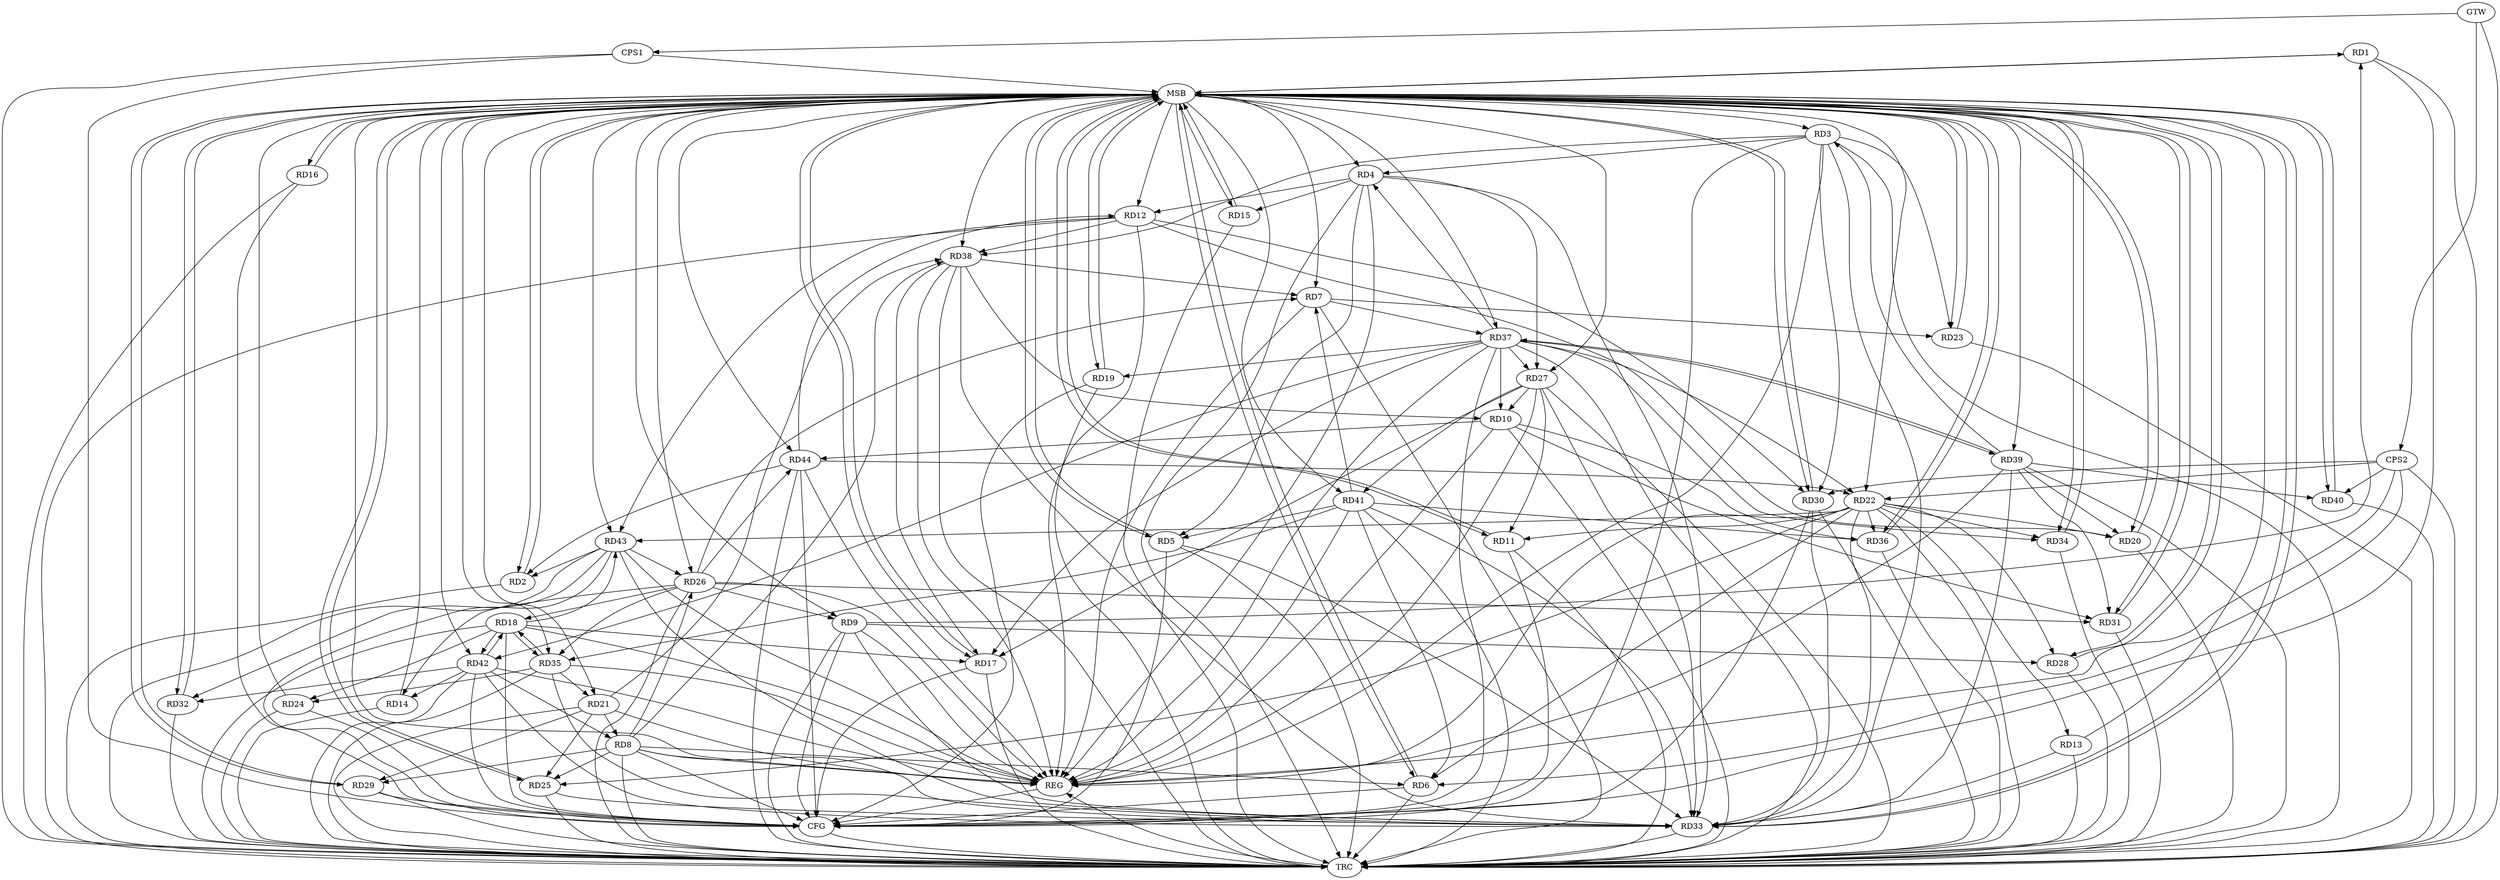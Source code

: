strict digraph G {
  RD1 [ label="RD1" ];
  RD2 [ label="RD2" ];
  RD3 [ label="RD3" ];
  RD4 [ label="RD4" ];
  RD5 [ label="RD5" ];
  RD6 [ label="RD6" ];
  RD7 [ label="RD7" ];
  RD8 [ label="RD8" ];
  RD9 [ label="RD9" ];
  RD10 [ label="RD10" ];
  RD11 [ label="RD11" ];
  RD12 [ label="RD12" ];
  RD13 [ label="RD13" ];
  RD14 [ label="RD14" ];
  RD15 [ label="RD15" ];
  RD16 [ label="RD16" ];
  RD17 [ label="RD17" ];
  RD18 [ label="RD18" ];
  RD19 [ label="RD19" ];
  RD20 [ label="RD20" ];
  RD21 [ label="RD21" ];
  RD22 [ label="RD22" ];
  RD23 [ label="RD23" ];
  RD24 [ label="RD24" ];
  RD25 [ label="RD25" ];
  RD26 [ label="RD26" ];
  RD27 [ label="RD27" ];
  RD28 [ label="RD28" ];
  RD29 [ label="RD29" ];
  RD30 [ label="RD30" ];
  RD31 [ label="RD31" ];
  RD32 [ label="RD32" ];
  RD33 [ label="RD33" ];
  RD34 [ label="RD34" ];
  RD35 [ label="RD35" ];
  RD36 [ label="RD36" ];
  RD37 [ label="RD37" ];
  RD38 [ label="RD38" ];
  RD39 [ label="RD39" ];
  RD40 [ label="RD40" ];
  RD41 [ label="RD41" ];
  RD42 [ label="RD42" ];
  RD43 [ label="RD43" ];
  RD44 [ label="RD44" ];
  CPS1 [ label="CPS1" ];
  CPS2 [ label="CPS2" ];
  GTW [ label="GTW" ];
  REG [ label="REG" ];
  MSB [ label="MSB" ];
  CFG [ label="CFG" ];
  TRC [ label="TRC" ];
  RD9 -> RD1;
  RD43 -> RD2;
  RD44 -> RD2;
  RD3 -> RD4;
  RD3 -> RD23;
  RD3 -> RD30;
  RD3 -> RD33;
  RD3 -> RD38;
  RD39 -> RD3;
  RD4 -> RD5;
  RD4 -> RD12;
  RD4 -> RD15;
  RD4 -> RD27;
  RD4 -> RD33;
  RD37 -> RD4;
  RD41 -> RD5;
  RD8 -> RD6;
  RD22 -> RD6;
  RD41 -> RD6;
  RD7 -> RD23;
  RD26 -> RD7;
  RD7 -> RD37;
  RD38 -> RD7;
  RD41 -> RD7;
  RD21 -> RD8;
  RD8 -> RD25;
  RD8 -> RD26;
  RD8 -> RD29;
  RD8 -> RD33;
  RD8 -> RD38;
  RD42 -> RD8;
  RD26 -> RD9;
  RD9 -> RD28;
  RD27 -> RD10;
  RD10 -> RD31;
  RD10 -> RD36;
  RD37 -> RD10;
  RD38 -> RD10;
  RD10 -> RD44;
  RD22 -> RD11;
  RD27 -> RD11;
  RD12 -> RD20;
  RD12 -> RD30;
  RD12 -> RD38;
  RD12 -> RD43;
  RD44 -> RD12;
  RD22 -> RD13;
  RD26 -> RD14;
  RD42 -> RD14;
  RD18 -> RD17;
  RD27 -> RD17;
  RD37 -> RD17;
  RD38 -> RD17;
  RD18 -> RD24;
  RD26 -> RD18;
  RD18 -> RD35;
  RD35 -> RD18;
  RD18 -> RD42;
  RD42 -> RD18;
  RD18 -> RD43;
  RD37 -> RD19;
  RD22 -> RD20;
  RD39 -> RD20;
  RD21 -> RD25;
  RD21 -> RD29;
  RD35 -> RD21;
  RD21 -> RD38;
  RD22 -> RD25;
  RD22 -> RD28;
  RD22 -> RD33;
  RD22 -> RD34;
  RD22 -> RD36;
  RD37 -> RD22;
  RD22 -> RD43;
  RD44 -> RD22;
  RD35 -> RD24;
  RD26 -> RD31;
  RD26 -> RD35;
  RD43 -> RD26;
  RD26 -> RD44;
  RD27 -> RD33;
  RD37 -> RD27;
  RD27 -> RD41;
  RD39 -> RD31;
  RD42 -> RD32;
  RD43 -> RD32;
  RD42 -> RD33;
  RD37 -> RD34;
  RD41 -> RD35;
  RD41 -> RD36;
  RD37 -> RD39;
  RD39 -> RD37;
  RD37 -> RD42;
  RD39 -> RD40;
  CPS2 -> RD6;
  CPS2 -> RD22;
  CPS2 -> RD30;
  CPS2 -> RD40;
  GTW -> CPS1;
  GTW -> CPS2;
  RD3 -> REG;
  RD4 -> REG;
  RD7 -> REG;
  RD8 -> REG;
  RD9 -> REG;
  RD10 -> REG;
  RD12 -> REG;
  RD18 -> REG;
  RD21 -> REG;
  RD22 -> REG;
  RD26 -> REG;
  RD27 -> REG;
  RD35 -> REG;
  RD37 -> REG;
  RD38 -> REG;
  RD39 -> REG;
  RD41 -> REG;
  RD42 -> REG;
  RD43 -> REG;
  RD44 -> REG;
  CPS2 -> REG;
  RD1 -> MSB;
  MSB -> RD7;
  MSB -> RD9;
  MSB -> RD19;
  MSB -> RD22;
  MSB -> RD27;
  MSB -> RD29;
  MSB -> RD37;
  MSB -> REG;
  RD2 -> MSB;
  MSB -> RD38;
  MSB -> RD39;
  MSB -> RD40;
  RD5 -> MSB;
  MSB -> RD3;
  MSB -> RD20;
  MSB -> RD34;
  RD6 -> MSB;
  MSB -> RD2;
  MSB -> RD5;
  MSB -> RD42;
  RD11 -> MSB;
  MSB -> RD6;
  MSB -> RD21;
  RD13 -> MSB;
  MSB -> RD30;
  MSB -> RD36;
  RD14 -> MSB;
  MSB -> RD1;
  MSB -> RD17;
  MSB -> RD31;
  RD15 -> MSB;
  MSB -> RD33;
  MSB -> RD35;
  RD16 -> MSB;
  MSB -> RD41;
  RD17 -> MSB;
  MSB -> RD43;
  RD19 -> MSB;
  MSB -> RD4;
  RD20 -> MSB;
  MSB -> RD26;
  RD23 -> MSB;
  RD24 -> MSB;
  MSB -> RD23;
  MSB -> RD32;
  RD25 -> MSB;
  MSB -> RD44;
  RD28 -> MSB;
  RD29 -> MSB;
  MSB -> RD16;
  MSB -> RD28;
  RD30 -> MSB;
  RD31 -> MSB;
  RD32 -> MSB;
  RD33 -> MSB;
  MSB -> RD15;
  RD34 -> MSB;
  MSB -> RD25;
  RD36 -> MSB;
  MSB -> RD11;
  RD40 -> MSB;
  MSB -> RD12;
  CPS1 -> MSB;
  CPS1 -> CFG;
  RD5 -> CFG;
  RD1 -> CFG;
  RD37 -> CFG;
  RD29 -> CFG;
  RD30 -> CFG;
  RD16 -> CFG;
  RD18 -> CFG;
  RD8 -> CFG;
  RD9 -> CFG;
  RD19 -> CFG;
  RD17 -> CFG;
  RD24 -> CFG;
  RD44 -> CFG;
  RD6 -> CFG;
  RD3 -> CFG;
  RD43 -> CFG;
  RD11 -> CFG;
  RD42 -> CFG;
  REG -> CFG;
  RD1 -> TRC;
  RD2 -> TRC;
  RD3 -> TRC;
  RD4 -> TRC;
  RD5 -> TRC;
  RD6 -> TRC;
  RD7 -> TRC;
  RD8 -> TRC;
  RD9 -> TRC;
  RD10 -> TRC;
  RD11 -> TRC;
  RD12 -> TRC;
  RD13 -> TRC;
  RD14 -> TRC;
  RD15 -> TRC;
  RD16 -> TRC;
  RD17 -> TRC;
  RD18 -> TRC;
  RD19 -> TRC;
  RD20 -> TRC;
  RD21 -> TRC;
  RD22 -> TRC;
  RD23 -> TRC;
  RD24 -> TRC;
  RD25 -> TRC;
  RD26 -> TRC;
  RD27 -> TRC;
  RD28 -> TRC;
  RD29 -> TRC;
  RD30 -> TRC;
  RD31 -> TRC;
  RD32 -> TRC;
  RD33 -> TRC;
  RD34 -> TRC;
  RD35 -> TRC;
  RD36 -> TRC;
  RD37 -> TRC;
  RD38 -> TRC;
  RD39 -> TRC;
  RD40 -> TRC;
  RD41 -> TRC;
  RD42 -> TRC;
  RD43 -> TRC;
  RD44 -> TRC;
  CPS1 -> TRC;
  CPS2 -> TRC;
  GTW -> TRC;
  CFG -> TRC;
  TRC -> REG;
  RD13 -> RD33;
  RD38 -> RD33;
  RD39 -> RD33;
  RD41 -> RD33;
  RD25 -> RD33;
  RD5 -> RD33;
  RD43 -> RD33;
  RD35 -> RD33;
  RD9 -> RD33;
  RD30 -> RD33;
}
